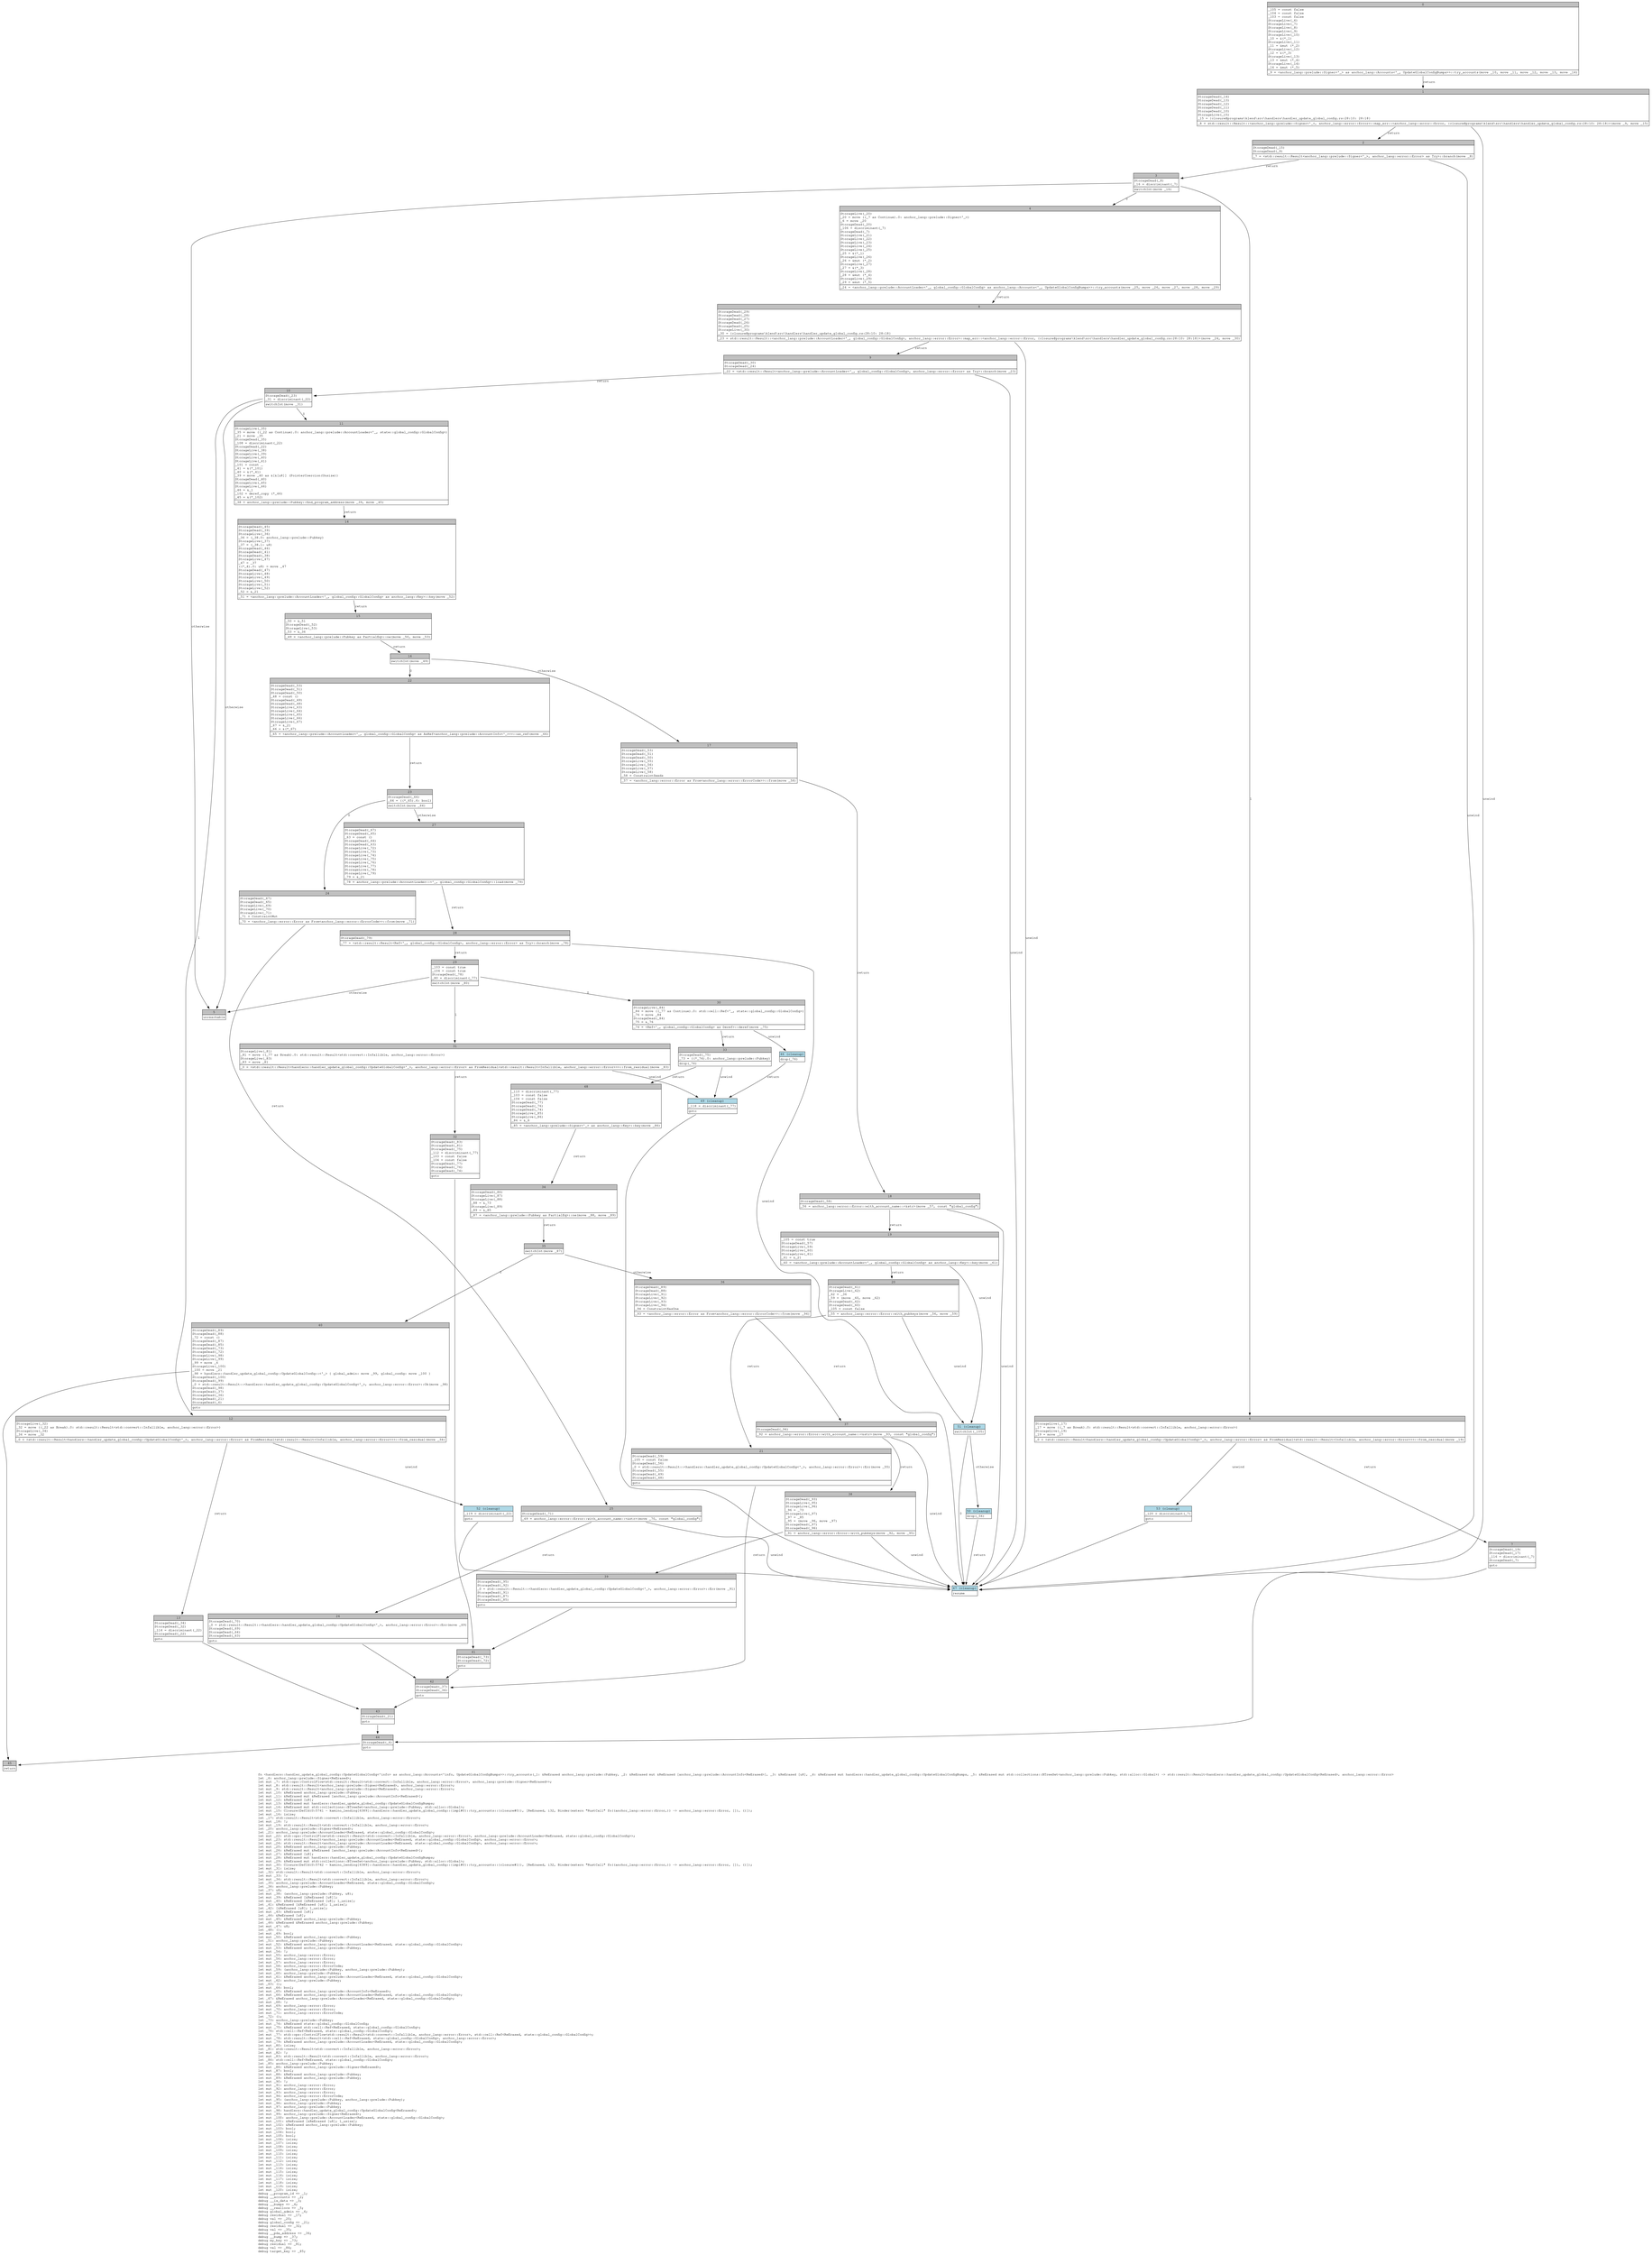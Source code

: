 digraph Mir_0_5740 {
    graph [fontname="Courier, monospace"];
    node [fontname="Courier, monospace"];
    edge [fontname="Courier, monospace"];
    label=<fn &lt;handlers::handler_update_global_config::UpdateGlobalConfig&lt;'info&gt; as anchor_lang::Accounts&lt;'info, UpdateGlobalConfigBumps&gt;&gt;::try_accounts(_1: &amp;ReErased anchor_lang::prelude::Pubkey, _2: &amp;ReErased mut &amp;ReErased [anchor_lang::prelude::AccountInfo&lt;ReErased&gt;], _3: &amp;ReErased [u8], _4: &amp;ReErased mut handlers::handler_update_global_config::UpdateGlobalConfigBumps, _5: &amp;ReErased mut std::collections::BTreeSet&lt;anchor_lang::prelude::Pubkey, std::alloc::Global&gt;) -&gt; std::result::Result&lt;handlers::handler_update_global_config::UpdateGlobalConfig&lt;ReErased&gt;, anchor_lang::error::Error&gt;<br align="left"/>let _6: anchor_lang::prelude::Signer&lt;ReErased&gt;;<br align="left"/>let mut _7: std::ops::ControlFlow&lt;std::result::Result&lt;std::convert::Infallible, anchor_lang::error::Error&gt;, anchor_lang::prelude::Signer&lt;ReErased&gt;&gt;;<br align="left"/>let mut _8: std::result::Result&lt;anchor_lang::prelude::Signer&lt;ReErased&gt;, anchor_lang::error::Error&gt;;<br align="left"/>let mut _9: std::result::Result&lt;anchor_lang::prelude::Signer&lt;ReErased&gt;, anchor_lang::error::Error&gt;;<br align="left"/>let mut _10: &amp;ReErased anchor_lang::prelude::Pubkey;<br align="left"/>let mut _11: &amp;ReErased mut &amp;ReErased [anchor_lang::prelude::AccountInfo&lt;ReErased&gt;];<br align="left"/>let mut _12: &amp;ReErased [u8];<br align="left"/>let mut _13: &amp;ReErased mut handlers::handler_update_global_config::UpdateGlobalConfigBumps;<br align="left"/>let mut _14: &amp;ReErased mut std::collections::BTreeSet&lt;anchor_lang::prelude::Pubkey, std::alloc::Global&gt;;<br align="left"/>let mut _15: Closure(DefId(0:5741 ~ kamino_lending[6389]::handlers::handler_update_global_config::{impl#0}::try_accounts::{closure#0}), [ReErased, i32, Binder(extern &quot;RustCall&quot; fn((anchor_lang::error::Error,)) -&gt; anchor_lang::error::Error, []), ()]);<br align="left"/>let mut _16: isize;<br align="left"/>let _17: std::result::Result&lt;std::convert::Infallible, anchor_lang::error::Error&gt;;<br align="left"/>let mut _18: !;<br align="left"/>let mut _19: std::result::Result&lt;std::convert::Infallible, anchor_lang::error::Error&gt;;<br align="left"/>let _20: anchor_lang::prelude::Signer&lt;ReErased&gt;;<br align="left"/>let _21: anchor_lang::prelude::AccountLoader&lt;ReErased, state::global_config::GlobalConfig&gt;;<br align="left"/>let mut _22: std::ops::ControlFlow&lt;std::result::Result&lt;std::convert::Infallible, anchor_lang::error::Error&gt;, anchor_lang::prelude::AccountLoader&lt;ReErased, state::global_config::GlobalConfig&gt;&gt;;<br align="left"/>let mut _23: std::result::Result&lt;anchor_lang::prelude::AccountLoader&lt;ReErased, state::global_config::GlobalConfig&gt;, anchor_lang::error::Error&gt;;<br align="left"/>let mut _24: std::result::Result&lt;anchor_lang::prelude::AccountLoader&lt;ReErased, state::global_config::GlobalConfig&gt;, anchor_lang::error::Error&gt;;<br align="left"/>let mut _25: &amp;ReErased anchor_lang::prelude::Pubkey;<br align="left"/>let mut _26: &amp;ReErased mut &amp;ReErased [anchor_lang::prelude::AccountInfo&lt;ReErased&gt;];<br align="left"/>let mut _27: &amp;ReErased [u8];<br align="left"/>let mut _28: &amp;ReErased mut handlers::handler_update_global_config::UpdateGlobalConfigBumps;<br align="left"/>let mut _29: &amp;ReErased mut std::collections::BTreeSet&lt;anchor_lang::prelude::Pubkey, std::alloc::Global&gt;;<br align="left"/>let mut _30: Closure(DefId(0:5742 ~ kamino_lending[6389]::handlers::handler_update_global_config::{impl#0}::try_accounts::{closure#1}), [ReErased, i32, Binder(extern &quot;RustCall&quot; fn((anchor_lang::error::Error,)) -&gt; anchor_lang::error::Error, []), ()]);<br align="left"/>let mut _31: isize;<br align="left"/>let _32: std::result::Result&lt;std::convert::Infallible, anchor_lang::error::Error&gt;;<br align="left"/>let mut _33: !;<br align="left"/>let mut _34: std::result::Result&lt;std::convert::Infallible, anchor_lang::error::Error&gt;;<br align="left"/>let _35: anchor_lang::prelude::AccountLoader&lt;ReErased, state::global_config::GlobalConfig&gt;;<br align="left"/>let _36: anchor_lang::prelude::Pubkey;<br align="left"/>let _37: u8;<br align="left"/>let mut _38: (anchor_lang::prelude::Pubkey, u8);<br align="left"/>let mut _39: &amp;ReErased [&amp;ReErased [u8]];<br align="left"/>let mut _40: &amp;ReErased [&amp;ReErased [u8]; 1_usize];<br align="left"/>let _41: &amp;ReErased [&amp;ReErased [u8]; 1_usize];<br align="left"/>let _42: [&amp;ReErased [u8]; 1_usize];<br align="left"/>let mut _43: &amp;ReErased [u8];<br align="left"/>let _44: &amp;ReErased [u8];<br align="left"/>let mut _45: &amp;ReErased anchor_lang::prelude::Pubkey;<br align="left"/>let _46: &amp;ReErased &amp;ReErased anchor_lang::prelude::Pubkey;<br align="left"/>let mut _47: u8;<br align="left"/>let _48: ();<br align="left"/>let mut _49: bool;<br align="left"/>let mut _50: &amp;ReErased anchor_lang::prelude::Pubkey;<br align="left"/>let _51: anchor_lang::prelude::Pubkey;<br align="left"/>let mut _52: &amp;ReErased anchor_lang::prelude::AccountLoader&lt;ReErased, state::global_config::GlobalConfig&gt;;<br align="left"/>let mut _53: &amp;ReErased anchor_lang::prelude::Pubkey;<br align="left"/>let mut _54: !;<br align="left"/>let mut _55: anchor_lang::error::Error;<br align="left"/>let mut _56: anchor_lang::error::Error;<br align="left"/>let mut _57: anchor_lang::error::Error;<br align="left"/>let mut _58: anchor_lang::error::ErrorCode;<br align="left"/>let mut _59: (anchor_lang::prelude::Pubkey, anchor_lang::prelude::Pubkey);<br align="left"/>let mut _60: anchor_lang::prelude::Pubkey;<br align="left"/>let mut _61: &amp;ReErased anchor_lang::prelude::AccountLoader&lt;ReErased, state::global_config::GlobalConfig&gt;;<br align="left"/>let mut _62: anchor_lang::prelude::Pubkey;<br align="left"/>let _63: ();<br align="left"/>let mut _64: bool;<br align="left"/>let mut _65: &amp;ReErased anchor_lang::prelude::AccountInfo&lt;ReErased&gt;;<br align="left"/>let mut _66: &amp;ReErased anchor_lang::prelude::AccountLoader&lt;ReErased, state::global_config::GlobalConfig&gt;;<br align="left"/>let _67: &amp;ReErased anchor_lang::prelude::AccountLoader&lt;ReErased, state::global_config::GlobalConfig&gt;;<br align="left"/>let mut _68: !;<br align="left"/>let mut _69: anchor_lang::error::Error;<br align="left"/>let mut _70: anchor_lang::error::Error;<br align="left"/>let mut _71: anchor_lang::error::ErrorCode;<br align="left"/>let _72: ();<br align="left"/>let _73: anchor_lang::prelude::Pubkey;<br align="left"/>let mut _74: &amp;ReErased state::global_config::GlobalConfig;<br align="left"/>let mut _75: &amp;ReErased std::cell::Ref&lt;ReErased, state::global_config::GlobalConfig&gt;;<br align="left"/>let _76: std::cell::Ref&lt;ReErased, state::global_config::GlobalConfig&gt;;<br align="left"/>let mut _77: std::ops::ControlFlow&lt;std::result::Result&lt;std::convert::Infallible, anchor_lang::error::Error&gt;, std::cell::Ref&lt;ReErased, state::global_config::GlobalConfig&gt;&gt;;<br align="left"/>let mut _78: std::result::Result&lt;std::cell::Ref&lt;ReErased, state::global_config::GlobalConfig&gt;, anchor_lang::error::Error&gt;;<br align="left"/>let mut _79: &amp;ReErased anchor_lang::prelude::AccountLoader&lt;ReErased, state::global_config::GlobalConfig&gt;;<br align="left"/>let mut _80: isize;<br align="left"/>let _81: std::result::Result&lt;std::convert::Infallible, anchor_lang::error::Error&gt;;<br align="left"/>let mut _82: !;<br align="left"/>let mut _83: std::result::Result&lt;std::convert::Infallible, anchor_lang::error::Error&gt;;<br align="left"/>let _84: std::cell::Ref&lt;ReErased, state::global_config::GlobalConfig&gt;;<br align="left"/>let _85: anchor_lang::prelude::Pubkey;<br align="left"/>let mut _86: &amp;ReErased anchor_lang::prelude::Signer&lt;ReErased&gt;;<br align="left"/>let mut _87: bool;<br align="left"/>let mut _88: &amp;ReErased anchor_lang::prelude::Pubkey;<br align="left"/>let mut _89: &amp;ReErased anchor_lang::prelude::Pubkey;<br align="left"/>let mut _90: !;<br align="left"/>let mut _91: anchor_lang::error::Error;<br align="left"/>let mut _92: anchor_lang::error::Error;<br align="left"/>let mut _93: anchor_lang::error::Error;<br align="left"/>let mut _94: anchor_lang::error::ErrorCode;<br align="left"/>let mut _95: (anchor_lang::prelude::Pubkey, anchor_lang::prelude::Pubkey);<br align="left"/>let mut _96: anchor_lang::prelude::Pubkey;<br align="left"/>let mut _97: anchor_lang::prelude::Pubkey;<br align="left"/>let mut _98: handlers::handler_update_global_config::UpdateGlobalConfig&lt;ReErased&gt;;<br align="left"/>let mut _99: anchor_lang::prelude::Signer&lt;ReErased&gt;;<br align="left"/>let mut _100: anchor_lang::prelude::AccountLoader&lt;ReErased, state::global_config::GlobalConfig&gt;;<br align="left"/>let mut _101: &amp;ReErased [&amp;ReErased [u8]; 1_usize];<br align="left"/>let mut _102: &amp;ReErased anchor_lang::prelude::Pubkey;<br align="left"/>let mut _103: bool;<br align="left"/>let mut _104: bool;<br align="left"/>let mut _105: bool;<br align="left"/>let mut _106: isize;<br align="left"/>let mut _107: isize;<br align="left"/>let mut _108: isize;<br align="left"/>let mut _109: isize;<br align="left"/>let mut _110: isize;<br align="left"/>let mut _111: isize;<br align="left"/>let mut _112: isize;<br align="left"/>let mut _113: isize;<br align="left"/>let mut _114: isize;<br align="left"/>let mut _115: isize;<br align="left"/>let mut _116: isize;<br align="left"/>let mut _117: isize;<br align="left"/>let mut _118: isize;<br align="left"/>let mut _119: isize;<br align="left"/>let mut _120: isize;<br align="left"/>debug __program_id =&gt; _1;<br align="left"/>debug __accounts =&gt; _2;<br align="left"/>debug __ix_data =&gt; _3;<br align="left"/>debug __bumps =&gt; _4;<br align="left"/>debug __reallocs =&gt; _5;<br align="left"/>debug global_admin =&gt; _6;<br align="left"/>debug residual =&gt; _17;<br align="left"/>debug val =&gt; _20;<br align="left"/>debug global_config =&gt; _21;<br align="left"/>debug residual =&gt; _32;<br align="left"/>debug val =&gt; _35;<br align="left"/>debug __pda_address =&gt; _36;<br align="left"/>debug __bump =&gt; _37;<br align="left"/>debug my_key =&gt; _73;<br align="left"/>debug residual =&gt; _81;<br align="left"/>debug val =&gt; _84;<br align="left"/>debug target_key =&gt; _85;<br align="left"/>>;
    bb0__0_5740 [shape="none", label=<<table border="0" cellborder="1" cellspacing="0"><tr><td bgcolor="gray" align="center" colspan="1">0</td></tr><tr><td align="left" balign="left">_105 = const false<br/>_104 = const false<br/>_103 = const false<br/>StorageLive(_6)<br/>StorageLive(_7)<br/>StorageLive(_8)<br/>StorageLive(_9)<br/>StorageLive(_10)<br/>_10 = &amp;(*_1)<br/>StorageLive(_11)<br/>_11 = &amp;mut (*_2)<br/>StorageLive(_12)<br/>_12 = &amp;(*_3)<br/>StorageLive(_13)<br/>_13 = &amp;mut (*_4)<br/>StorageLive(_14)<br/>_14 = &amp;mut (*_5)<br/></td></tr><tr><td align="left">_9 = &lt;anchor_lang::prelude::Signer&lt;'_&gt; as anchor_lang::Accounts&lt;'_, UpdateGlobalConfigBumps&gt;&gt;::try_accounts(move _10, move _11, move _12, move _13, move _14)</td></tr></table>>];
    bb1__0_5740 [shape="none", label=<<table border="0" cellborder="1" cellspacing="0"><tr><td bgcolor="gray" align="center" colspan="1">1</td></tr><tr><td align="left" balign="left">StorageDead(_14)<br/>StorageDead(_13)<br/>StorageDead(_12)<br/>StorageDead(_11)<br/>StorageDead(_10)<br/>StorageLive(_15)<br/>_15 = {closure@programs\klend\src\handlers\handler_update_global_config.rs:28:10: 28:18}<br/></td></tr><tr><td align="left">_8 = std::result::Result::&lt;anchor_lang::prelude::Signer&lt;'_&gt;, anchor_lang::error::Error&gt;::map_err::&lt;anchor_lang::error::Error, {closure@programs\klend\src\handlers\handler_update_global_config.rs:28:10: 28:18}&gt;(move _9, move _15)</td></tr></table>>];
    bb2__0_5740 [shape="none", label=<<table border="0" cellborder="1" cellspacing="0"><tr><td bgcolor="gray" align="center" colspan="1">2</td></tr><tr><td align="left" balign="left">StorageDead(_15)<br/>StorageDead(_9)<br/></td></tr><tr><td align="left">_7 = &lt;std::result::Result&lt;anchor_lang::prelude::Signer&lt;'_&gt;, anchor_lang::error::Error&gt; as Try&gt;::branch(move _8)</td></tr></table>>];
    bb3__0_5740 [shape="none", label=<<table border="0" cellborder="1" cellspacing="0"><tr><td bgcolor="gray" align="center" colspan="1">3</td></tr><tr><td align="left" balign="left">StorageDead(_8)<br/>_16 = discriminant(_7)<br/></td></tr><tr><td align="left">switchInt(move _16)</td></tr></table>>];
    bb4__0_5740 [shape="none", label=<<table border="0" cellborder="1" cellspacing="0"><tr><td bgcolor="gray" align="center" colspan="1">4</td></tr><tr><td align="left" balign="left">StorageLive(_20)<br/>_20 = move ((_7 as Continue).0: anchor_lang::prelude::Signer&lt;'_&gt;)<br/>_6 = move _20<br/>StorageDead(_20)<br/>_106 = discriminant(_7)<br/>StorageDead(_7)<br/>StorageLive(_21)<br/>StorageLive(_22)<br/>StorageLive(_23)<br/>StorageLive(_24)<br/>StorageLive(_25)<br/>_25 = &amp;(*_1)<br/>StorageLive(_26)<br/>_26 = &amp;mut (*_2)<br/>StorageLive(_27)<br/>_27 = &amp;(*_3)<br/>StorageLive(_28)<br/>_28 = &amp;mut (*_4)<br/>StorageLive(_29)<br/>_29 = &amp;mut (*_5)<br/></td></tr><tr><td align="left">_24 = &lt;anchor_lang::prelude::AccountLoader&lt;'_, global_config::GlobalConfig&gt; as anchor_lang::Accounts&lt;'_, UpdateGlobalConfigBumps&gt;&gt;::try_accounts(move _25, move _26, move _27, move _28, move _29)</td></tr></table>>];
    bb5__0_5740 [shape="none", label=<<table border="0" cellborder="1" cellspacing="0"><tr><td bgcolor="gray" align="center" colspan="1">5</td></tr><tr><td align="left">unreachable</td></tr></table>>];
    bb6__0_5740 [shape="none", label=<<table border="0" cellborder="1" cellspacing="0"><tr><td bgcolor="gray" align="center" colspan="1">6</td></tr><tr><td align="left" balign="left">StorageLive(_17)<br/>_17 = move ((_7 as Break).0: std::result::Result&lt;std::convert::Infallible, anchor_lang::error::Error&gt;)<br/>StorageLive(_19)<br/>_19 = move _17<br/></td></tr><tr><td align="left">_0 = &lt;std::result::Result&lt;handlers::handler_update_global_config::UpdateGlobalConfig&lt;'_&gt;, anchor_lang::error::Error&gt; as FromResidual&lt;std::result::Result&lt;Infallible, anchor_lang::error::Error&gt;&gt;&gt;::from_residual(move _19)</td></tr></table>>];
    bb7__0_5740 [shape="none", label=<<table border="0" cellborder="1" cellspacing="0"><tr><td bgcolor="gray" align="center" colspan="1">7</td></tr><tr><td align="left" balign="left">StorageDead(_19)<br/>StorageDead(_17)<br/>_116 = discriminant(_7)<br/>StorageDead(_7)<br/></td></tr><tr><td align="left">goto</td></tr></table>>];
    bb8__0_5740 [shape="none", label=<<table border="0" cellborder="1" cellspacing="0"><tr><td bgcolor="gray" align="center" colspan="1">8</td></tr><tr><td align="left" balign="left">StorageDead(_29)<br/>StorageDead(_28)<br/>StorageDead(_27)<br/>StorageDead(_26)<br/>StorageDead(_25)<br/>StorageLive(_30)<br/>_30 = {closure@programs\klend\src\handlers\handler_update_global_config.rs:28:10: 28:18}<br/></td></tr><tr><td align="left">_23 = std::result::Result::&lt;anchor_lang::prelude::AccountLoader&lt;'_, global_config::GlobalConfig&gt;, anchor_lang::error::Error&gt;::map_err::&lt;anchor_lang::error::Error, {closure@programs\klend\src\handlers\handler_update_global_config.rs:28:10: 28:18}&gt;(move _24, move _30)</td></tr></table>>];
    bb9__0_5740 [shape="none", label=<<table border="0" cellborder="1" cellspacing="0"><tr><td bgcolor="gray" align="center" colspan="1">9</td></tr><tr><td align="left" balign="left">StorageDead(_30)<br/>StorageDead(_24)<br/></td></tr><tr><td align="left">_22 = &lt;std::result::Result&lt;anchor_lang::prelude::AccountLoader&lt;'_, global_config::GlobalConfig&gt;, anchor_lang::error::Error&gt; as Try&gt;::branch(move _23)</td></tr></table>>];
    bb10__0_5740 [shape="none", label=<<table border="0" cellborder="1" cellspacing="0"><tr><td bgcolor="gray" align="center" colspan="1">10</td></tr><tr><td align="left" balign="left">StorageDead(_23)<br/>_31 = discriminant(_22)<br/></td></tr><tr><td align="left">switchInt(move _31)</td></tr></table>>];
    bb11__0_5740 [shape="none", label=<<table border="0" cellborder="1" cellspacing="0"><tr><td bgcolor="gray" align="center" colspan="1">11</td></tr><tr><td align="left" balign="left">StorageLive(_35)<br/>_35 = move ((_22 as Continue).0: anchor_lang::prelude::AccountLoader&lt;'_, state::global_config::GlobalConfig&gt;)<br/>_21 = move _35<br/>StorageDead(_35)<br/>_108 = discriminant(_22)<br/>StorageDead(_22)<br/>StorageLive(_38)<br/>StorageLive(_39)<br/>StorageLive(_40)<br/>StorageLive(_41)<br/>_101 = const _<br/>_41 = &amp;(*_101)<br/>_40 = &amp;(*_41)<br/>_39 = move _40 as &amp;[&amp;[u8]] (PointerCoercion(Unsize))<br/>StorageDead(_40)<br/>StorageLive(_45)<br/>StorageLive(_46)<br/>_46 = &amp;_1<br/>_102 = deref_copy (*_46)<br/>_45 = &amp;(*_102)<br/></td></tr><tr><td align="left">_38 = anchor_lang::prelude::Pubkey::find_program_address(move _39, move _45)</td></tr></table>>];
    bb12__0_5740 [shape="none", label=<<table border="0" cellborder="1" cellspacing="0"><tr><td bgcolor="gray" align="center" colspan="1">12</td></tr><tr><td align="left" balign="left">StorageLive(_32)<br/>_32 = move ((_22 as Break).0: std::result::Result&lt;std::convert::Infallible, anchor_lang::error::Error&gt;)<br/>StorageLive(_34)<br/>_34 = move _32<br/></td></tr><tr><td align="left">_0 = &lt;std::result::Result&lt;handlers::handler_update_global_config::UpdateGlobalConfig&lt;'_&gt;, anchor_lang::error::Error&gt; as FromResidual&lt;std::result::Result&lt;Infallible, anchor_lang::error::Error&gt;&gt;&gt;::from_residual(move _34)</td></tr></table>>];
    bb13__0_5740 [shape="none", label=<<table border="0" cellborder="1" cellspacing="0"><tr><td bgcolor="gray" align="center" colspan="1">13</td></tr><tr><td align="left" balign="left">StorageDead(_34)<br/>StorageDead(_32)<br/>_114 = discriminant(_22)<br/>StorageDead(_22)<br/></td></tr><tr><td align="left">goto</td></tr></table>>];
    bb14__0_5740 [shape="none", label=<<table border="0" cellborder="1" cellspacing="0"><tr><td bgcolor="gray" align="center" colspan="1">14</td></tr><tr><td align="left" balign="left">StorageDead(_45)<br/>StorageDead(_39)<br/>StorageLive(_36)<br/>_36 = (_38.0: anchor_lang::prelude::Pubkey)<br/>StorageLive(_37)<br/>_37 = (_38.1: u8)<br/>StorageDead(_46)<br/>StorageDead(_41)<br/>StorageDead(_38)<br/>StorageLive(_47)<br/>_47 = _37<br/>((*_4).0: u8) = move _47<br/>StorageDead(_47)<br/>StorageLive(_48)<br/>StorageLive(_49)<br/>StorageLive(_50)<br/>StorageLive(_51)<br/>StorageLive(_52)<br/>_52 = &amp;_21<br/></td></tr><tr><td align="left">_51 = &lt;anchor_lang::prelude::AccountLoader&lt;'_, global_config::GlobalConfig&gt; as anchor_lang::Key&gt;::key(move _52)</td></tr></table>>];
    bb15__0_5740 [shape="none", label=<<table border="0" cellborder="1" cellspacing="0"><tr><td bgcolor="gray" align="center" colspan="1">15</td></tr><tr><td align="left" balign="left">_50 = &amp;_51<br/>StorageDead(_52)<br/>StorageLive(_53)<br/>_53 = &amp;_36<br/></td></tr><tr><td align="left">_49 = &lt;anchor_lang::prelude::Pubkey as PartialEq&gt;::ne(move _50, move _53)</td></tr></table>>];
    bb16__0_5740 [shape="none", label=<<table border="0" cellborder="1" cellspacing="0"><tr><td bgcolor="gray" align="center" colspan="1">16</td></tr><tr><td align="left">switchInt(move _49)</td></tr></table>>];
    bb17__0_5740 [shape="none", label=<<table border="0" cellborder="1" cellspacing="0"><tr><td bgcolor="gray" align="center" colspan="1">17</td></tr><tr><td align="left" balign="left">StorageDead(_53)<br/>StorageDead(_51)<br/>StorageDead(_50)<br/>StorageLive(_55)<br/>StorageLive(_56)<br/>StorageLive(_57)<br/>StorageLive(_58)<br/>_58 = ConstraintSeeds<br/></td></tr><tr><td align="left">_57 = &lt;anchor_lang::error::Error as From&lt;anchor_lang::error::ErrorCode&gt;&gt;::from(move _58)</td></tr></table>>];
    bb18__0_5740 [shape="none", label=<<table border="0" cellborder="1" cellspacing="0"><tr><td bgcolor="gray" align="center" colspan="1">18</td></tr><tr><td align="left" balign="left">StorageDead(_58)<br/></td></tr><tr><td align="left">_56 = anchor_lang::error::Error::with_account_name::&lt;&amp;str&gt;(move _57, const &quot;global_config&quot;)</td></tr></table>>];
    bb19__0_5740 [shape="none", label=<<table border="0" cellborder="1" cellspacing="0"><tr><td bgcolor="gray" align="center" colspan="1">19</td></tr><tr><td align="left" balign="left">_105 = const true<br/>StorageDead(_57)<br/>StorageLive(_59)<br/>StorageLive(_60)<br/>StorageLive(_61)<br/>_61 = &amp;_21<br/></td></tr><tr><td align="left">_60 = &lt;anchor_lang::prelude::AccountLoader&lt;'_, global_config::GlobalConfig&gt; as anchor_lang::Key&gt;::key(move _61)</td></tr></table>>];
    bb20__0_5740 [shape="none", label=<<table border="0" cellborder="1" cellspacing="0"><tr><td bgcolor="gray" align="center" colspan="1">20</td></tr><tr><td align="left" balign="left">StorageDead(_61)<br/>StorageLive(_62)<br/>_62 = _36<br/>_59 = (move _60, move _62)<br/>StorageDead(_62)<br/>StorageDead(_60)<br/>_105 = const false<br/></td></tr><tr><td align="left">_55 = anchor_lang::error::Error::with_pubkeys(move _56, move _59)</td></tr></table>>];
    bb21__0_5740 [shape="none", label=<<table border="0" cellborder="1" cellspacing="0"><tr><td bgcolor="gray" align="center" colspan="1">21</td></tr><tr><td align="left" balign="left">StorageDead(_59)<br/>_105 = const false<br/>StorageDead(_56)<br/>_0 = std::result::Result::&lt;handlers::handler_update_global_config::UpdateGlobalConfig&lt;'_&gt;, anchor_lang::error::Error&gt;::Err(move _55)<br/>StorageDead(_55)<br/>StorageDead(_49)<br/>StorageDead(_48)<br/></td></tr><tr><td align="left">goto</td></tr></table>>];
    bb22__0_5740 [shape="none", label=<<table border="0" cellborder="1" cellspacing="0"><tr><td bgcolor="gray" align="center" colspan="1">22</td></tr><tr><td align="left" balign="left">StorageDead(_53)<br/>StorageDead(_51)<br/>StorageDead(_50)<br/>_48 = const ()<br/>StorageDead(_49)<br/>StorageDead(_48)<br/>StorageLive(_63)<br/>StorageLive(_64)<br/>StorageLive(_65)<br/>StorageLive(_66)<br/>StorageLive(_67)<br/>_67 = &amp;_21<br/>_66 = &amp;(*_67)<br/></td></tr><tr><td align="left">_65 = &lt;anchor_lang::prelude::AccountLoader&lt;'_, global_config::GlobalConfig&gt; as AsRef&lt;anchor_lang::prelude::AccountInfo&lt;'_&gt;&gt;&gt;::as_ref(move _66)</td></tr></table>>];
    bb23__0_5740 [shape="none", label=<<table border="0" cellborder="1" cellspacing="0"><tr><td bgcolor="gray" align="center" colspan="1">23</td></tr><tr><td align="left" balign="left">StorageDead(_66)<br/>_64 = ((*_65).6: bool)<br/></td></tr><tr><td align="left">switchInt(move _64)</td></tr></table>>];
    bb24__0_5740 [shape="none", label=<<table border="0" cellborder="1" cellspacing="0"><tr><td bgcolor="gray" align="center" colspan="1">24</td></tr><tr><td align="left" balign="left">StorageDead(_67)<br/>StorageDead(_65)<br/>StorageLive(_69)<br/>StorageLive(_70)<br/>StorageLive(_71)<br/>_71 = ConstraintMut<br/></td></tr><tr><td align="left">_70 = &lt;anchor_lang::error::Error as From&lt;anchor_lang::error::ErrorCode&gt;&gt;::from(move _71)</td></tr></table>>];
    bb25__0_5740 [shape="none", label=<<table border="0" cellborder="1" cellspacing="0"><tr><td bgcolor="gray" align="center" colspan="1">25</td></tr><tr><td align="left" balign="left">StorageDead(_71)<br/></td></tr><tr><td align="left">_69 = anchor_lang::error::Error::with_account_name::&lt;&amp;str&gt;(move _70, const &quot;global_config&quot;)</td></tr></table>>];
    bb26__0_5740 [shape="none", label=<<table border="0" cellborder="1" cellspacing="0"><tr><td bgcolor="gray" align="center" colspan="1">26</td></tr><tr><td align="left" balign="left">StorageDead(_70)<br/>_0 = std::result::Result::&lt;handlers::handler_update_global_config::UpdateGlobalConfig&lt;'_&gt;, anchor_lang::error::Error&gt;::Err(move _69)<br/>StorageDead(_69)<br/>StorageDead(_64)<br/>StorageDead(_63)<br/></td></tr><tr><td align="left">goto</td></tr></table>>];
    bb27__0_5740 [shape="none", label=<<table border="0" cellborder="1" cellspacing="0"><tr><td bgcolor="gray" align="center" colspan="1">27</td></tr><tr><td align="left" balign="left">StorageDead(_67)<br/>StorageDead(_65)<br/>_63 = const ()<br/>StorageDead(_64)<br/>StorageDead(_63)<br/>StorageLive(_72)<br/>StorageLive(_73)<br/>StorageLive(_74)<br/>StorageLive(_75)<br/>StorageLive(_76)<br/>StorageLive(_77)<br/>StorageLive(_78)<br/>StorageLive(_79)<br/>_79 = &amp;_21<br/></td></tr><tr><td align="left">_78 = anchor_lang::prelude::AccountLoader::&lt;'_, global_config::GlobalConfig&gt;::load(move _79)</td></tr></table>>];
    bb28__0_5740 [shape="none", label=<<table border="0" cellborder="1" cellspacing="0"><tr><td bgcolor="gray" align="center" colspan="1">28</td></tr><tr><td align="left" balign="left">StorageDead(_79)<br/></td></tr><tr><td align="left">_77 = &lt;std::result::Result&lt;Ref&lt;'_, global_config::GlobalConfig&gt;, anchor_lang::error::Error&gt; as Try&gt;::branch(move _78)</td></tr></table>>];
    bb29__0_5740 [shape="none", label=<<table border="0" cellborder="1" cellspacing="0"><tr><td bgcolor="gray" align="center" colspan="1">29</td></tr><tr><td align="left" balign="left">_103 = const true<br/>_104 = const true<br/>StorageDead(_78)<br/>_80 = discriminant(_77)<br/></td></tr><tr><td align="left">switchInt(move _80)</td></tr></table>>];
    bb30__0_5740 [shape="none", label=<<table border="0" cellborder="1" cellspacing="0"><tr><td bgcolor="gray" align="center" colspan="1">30</td></tr><tr><td align="left" balign="left">StorageLive(_84)<br/>_84 = move ((_77 as Continue).0: std::cell::Ref&lt;'_, state::global_config::GlobalConfig&gt;)<br/>_76 = move _84<br/>StorageDead(_84)<br/>_75 = &amp;_76<br/></td></tr><tr><td align="left">_74 = &lt;Ref&lt;'_, global_config::GlobalConfig&gt; as Deref&gt;::deref(move _75)</td></tr></table>>];
    bb31__0_5740 [shape="none", label=<<table border="0" cellborder="1" cellspacing="0"><tr><td bgcolor="gray" align="center" colspan="1">31</td></tr><tr><td align="left" balign="left">StorageLive(_81)<br/>_81 = move ((_77 as Break).0: std::result::Result&lt;std::convert::Infallible, anchor_lang::error::Error&gt;)<br/>StorageLive(_83)<br/>_83 = move _81<br/></td></tr><tr><td align="left">_0 = &lt;std::result::Result&lt;handlers::handler_update_global_config::UpdateGlobalConfig&lt;'_&gt;, anchor_lang::error::Error&gt; as FromResidual&lt;std::result::Result&lt;Infallible, anchor_lang::error::Error&gt;&gt;&gt;::from_residual(move _83)</td></tr></table>>];
    bb32__0_5740 [shape="none", label=<<table border="0" cellborder="1" cellspacing="0"><tr><td bgcolor="gray" align="center" colspan="1">32</td></tr><tr><td align="left" balign="left">StorageDead(_83)<br/>StorageDead(_81)<br/>StorageDead(_75)<br/>_112 = discriminant(_77)<br/>_103 = const false<br/>_104 = const false<br/>StorageDead(_77)<br/>StorageDead(_76)<br/>StorageDead(_74)<br/></td></tr><tr><td align="left">goto</td></tr></table>>];
    bb33__0_5740 [shape="none", label=<<table border="0" cellborder="1" cellspacing="0"><tr><td bgcolor="gray" align="center" colspan="1">33</td></tr><tr><td align="left" balign="left">StorageDead(_75)<br/>_73 = ((*_74).0: anchor_lang::prelude::Pubkey)<br/></td></tr><tr><td align="left">drop(_76)</td></tr></table>>];
    bb34__0_5740 [shape="none", label=<<table border="0" cellborder="1" cellspacing="0"><tr><td bgcolor="gray" align="center" colspan="1">34</td></tr><tr><td align="left" balign="left">StorageDead(_86)<br/>StorageLive(_87)<br/>StorageLive(_88)<br/>_88 = &amp;_73<br/>StorageLive(_89)<br/>_89 = &amp;_85<br/></td></tr><tr><td align="left">_87 = &lt;anchor_lang::prelude::Pubkey as PartialEq&gt;::ne(move _88, move _89)</td></tr></table>>];
    bb35__0_5740 [shape="none", label=<<table border="0" cellborder="1" cellspacing="0"><tr><td bgcolor="gray" align="center" colspan="1">35</td></tr><tr><td align="left">switchInt(move _87)</td></tr></table>>];
    bb36__0_5740 [shape="none", label=<<table border="0" cellborder="1" cellspacing="0"><tr><td bgcolor="gray" align="center" colspan="1">36</td></tr><tr><td align="left" balign="left">StorageDead(_89)<br/>StorageDead(_88)<br/>StorageLive(_91)<br/>StorageLive(_92)<br/>StorageLive(_93)<br/>StorageLive(_94)<br/>_94 = ConstraintHasOne<br/></td></tr><tr><td align="left">_93 = &lt;anchor_lang::error::Error as From&lt;anchor_lang::error::ErrorCode&gt;&gt;::from(move _94)</td></tr></table>>];
    bb37__0_5740 [shape="none", label=<<table border="0" cellborder="1" cellspacing="0"><tr><td bgcolor="gray" align="center" colspan="1">37</td></tr><tr><td align="left" balign="left">StorageDead(_94)<br/></td></tr><tr><td align="left">_92 = anchor_lang::error::Error::with_account_name::&lt;&amp;str&gt;(move _93, const &quot;global_config&quot;)</td></tr></table>>];
    bb38__0_5740 [shape="none", label=<<table border="0" cellborder="1" cellspacing="0"><tr><td bgcolor="gray" align="center" colspan="1">38</td></tr><tr><td align="left" balign="left">StorageDead(_93)<br/>StorageLive(_95)<br/>StorageLive(_96)<br/>_96 = _73<br/>StorageLive(_97)<br/>_97 = _85<br/>_95 = (move _96, move _97)<br/>StorageDead(_97)<br/>StorageDead(_96)<br/></td></tr><tr><td align="left">_91 = anchor_lang::error::Error::with_pubkeys(move _92, move _95)</td></tr></table>>];
    bb39__0_5740 [shape="none", label=<<table border="0" cellborder="1" cellspacing="0"><tr><td bgcolor="gray" align="center" colspan="1">39</td></tr><tr><td align="left" balign="left">StorageDead(_95)<br/>StorageDead(_92)<br/>_0 = std::result::Result::&lt;handlers::handler_update_global_config::UpdateGlobalConfig&lt;'_&gt;, anchor_lang::error::Error&gt;::Err(move _91)<br/>StorageDead(_91)<br/>StorageDead(_87)<br/>StorageDead(_85)<br/></td></tr><tr><td align="left">goto</td></tr></table>>];
    bb40__0_5740 [shape="none", label=<<table border="0" cellborder="1" cellspacing="0"><tr><td bgcolor="gray" align="center" colspan="1">40</td></tr><tr><td align="left" balign="left">StorageDead(_89)<br/>StorageDead(_88)<br/>_72 = const ()<br/>StorageDead(_87)<br/>StorageDead(_85)<br/>StorageDead(_73)<br/>StorageDead(_72)<br/>StorageLive(_98)<br/>StorageLive(_99)<br/>_99 = move _6<br/>StorageLive(_100)<br/>_100 = move _21<br/>_98 = handlers::handler_update_global_config::UpdateGlobalConfig::&lt;'_&gt; { global_admin: move _99, global_config: move _100 }<br/>StorageDead(_100)<br/>StorageDead(_99)<br/>_0 = std::result::Result::&lt;handlers::handler_update_global_config::UpdateGlobalConfig&lt;'_&gt;, anchor_lang::error::Error&gt;::Ok(move _98)<br/>StorageDead(_98)<br/>StorageDead(_37)<br/>StorageDead(_36)<br/>StorageDead(_21)<br/>StorageDead(_6)<br/></td></tr><tr><td align="left">goto</td></tr></table>>];
    bb41__0_5740 [shape="none", label=<<table border="0" cellborder="1" cellspacing="0"><tr><td bgcolor="gray" align="center" colspan="1">41</td></tr><tr><td align="left" balign="left">StorageDead(_73)<br/>StorageDead(_72)<br/></td></tr><tr><td align="left">goto</td></tr></table>>];
    bb42__0_5740 [shape="none", label=<<table border="0" cellborder="1" cellspacing="0"><tr><td bgcolor="gray" align="center" colspan="1">42</td></tr><tr><td align="left" balign="left">StorageDead(_37)<br/>StorageDead(_36)<br/></td></tr><tr><td align="left">goto</td></tr></table>>];
    bb43__0_5740 [shape="none", label=<<table border="0" cellborder="1" cellspacing="0"><tr><td bgcolor="gray" align="center" colspan="1">43</td></tr><tr><td align="left" balign="left">StorageDead(_21)<br/></td></tr><tr><td align="left">goto</td></tr></table>>];
    bb44__0_5740 [shape="none", label=<<table border="0" cellborder="1" cellspacing="0"><tr><td bgcolor="gray" align="center" colspan="1">44</td></tr><tr><td align="left" balign="left">StorageDead(_6)<br/></td></tr><tr><td align="left">goto</td></tr></table>>];
    bb45__0_5740 [shape="none", label=<<table border="0" cellborder="1" cellspacing="0"><tr><td bgcolor="gray" align="center" colspan="1">45</td></tr><tr><td align="left">return</td></tr></table>>];
    bb46__0_5740 [shape="none", label=<<table border="0" cellborder="1" cellspacing="0"><tr><td bgcolor="lightblue" align="center" colspan="1">46 (cleanup)</td></tr><tr><td align="left">drop(_76)</td></tr></table>>];
    bb47__0_5740 [shape="none", label=<<table border="0" cellborder="1" cellspacing="0"><tr><td bgcolor="lightblue" align="center" colspan="1">47 (cleanup)</td></tr><tr><td align="left">resume</td></tr></table>>];
    bb48__0_5740 [shape="none", label=<<table border="0" cellborder="1" cellspacing="0"><tr><td bgcolor="gray" align="center" colspan="1">48</td></tr><tr><td align="left" balign="left">_110 = discriminant(_77)<br/>_103 = const false<br/>_104 = const false<br/>StorageDead(_77)<br/>StorageDead(_76)<br/>StorageDead(_74)<br/>StorageLive(_85)<br/>StorageLive(_86)<br/>_86 = &amp;_6<br/></td></tr><tr><td align="left">_85 = &lt;anchor_lang::prelude::Signer&lt;'_&gt; as anchor_lang::Key&gt;::key(move _86)</td></tr></table>>];
    bb49__0_5740 [shape="none", label=<<table border="0" cellborder="1" cellspacing="0"><tr><td bgcolor="lightblue" align="center" colspan="1">49 (cleanup)</td></tr><tr><td align="left" balign="left">_118 = discriminant(_77)<br/></td></tr><tr><td align="left">goto</td></tr></table>>];
    bb50__0_5740 [shape="none", label=<<table border="0" cellborder="1" cellspacing="0"><tr><td bgcolor="lightblue" align="center" colspan="1">50 (cleanup)</td></tr><tr><td align="left">drop(_56)</td></tr></table>>];
    bb51__0_5740 [shape="none", label=<<table border="0" cellborder="1" cellspacing="0"><tr><td bgcolor="lightblue" align="center" colspan="1">51 (cleanup)</td></tr><tr><td align="left">switchInt(_105)</td></tr></table>>];
    bb52__0_5740 [shape="none", label=<<table border="0" cellborder="1" cellspacing="0"><tr><td bgcolor="lightblue" align="center" colspan="1">52 (cleanup)</td></tr><tr><td align="left" balign="left">_119 = discriminant(_22)<br/></td></tr><tr><td align="left">goto</td></tr></table>>];
    bb53__0_5740 [shape="none", label=<<table border="0" cellborder="1" cellspacing="0"><tr><td bgcolor="lightblue" align="center" colspan="1">53 (cleanup)</td></tr><tr><td align="left" balign="left">_120 = discriminant(_7)<br/></td></tr><tr><td align="left">goto</td></tr></table>>];
    bb0__0_5740 -> bb1__0_5740 [label="return"];
    bb1__0_5740 -> bb2__0_5740 [label="return"];
    bb1__0_5740 -> bb47__0_5740 [label="unwind"];
    bb2__0_5740 -> bb3__0_5740 [label="return"];
    bb2__0_5740 -> bb47__0_5740 [label="unwind"];
    bb3__0_5740 -> bb4__0_5740 [label="0"];
    bb3__0_5740 -> bb6__0_5740 [label="1"];
    bb3__0_5740 -> bb5__0_5740 [label="otherwise"];
    bb4__0_5740 -> bb8__0_5740 [label="return"];
    bb6__0_5740 -> bb7__0_5740 [label="return"];
    bb6__0_5740 -> bb53__0_5740 [label="unwind"];
    bb7__0_5740 -> bb44__0_5740 [label=""];
    bb8__0_5740 -> bb9__0_5740 [label="return"];
    bb8__0_5740 -> bb47__0_5740 [label="unwind"];
    bb9__0_5740 -> bb10__0_5740 [label="return"];
    bb9__0_5740 -> bb47__0_5740 [label="unwind"];
    bb10__0_5740 -> bb11__0_5740 [label="0"];
    bb10__0_5740 -> bb12__0_5740 [label="1"];
    bb10__0_5740 -> bb5__0_5740 [label="otherwise"];
    bb11__0_5740 -> bb14__0_5740 [label="return"];
    bb12__0_5740 -> bb13__0_5740 [label="return"];
    bb12__0_5740 -> bb52__0_5740 [label="unwind"];
    bb13__0_5740 -> bb43__0_5740 [label=""];
    bb14__0_5740 -> bb15__0_5740 [label="return"];
    bb15__0_5740 -> bb16__0_5740 [label="return"];
    bb16__0_5740 -> bb22__0_5740 [label="0"];
    bb16__0_5740 -> bb17__0_5740 [label="otherwise"];
    bb17__0_5740 -> bb18__0_5740 [label="return"];
    bb18__0_5740 -> bb19__0_5740 [label="return"];
    bb18__0_5740 -> bb47__0_5740 [label="unwind"];
    bb19__0_5740 -> bb20__0_5740 [label="return"];
    bb19__0_5740 -> bb51__0_5740 [label="unwind"];
    bb20__0_5740 -> bb21__0_5740 [label="return"];
    bb20__0_5740 -> bb51__0_5740 [label="unwind"];
    bb21__0_5740 -> bb42__0_5740 [label=""];
    bb22__0_5740 -> bb23__0_5740 [label="return"];
    bb23__0_5740 -> bb24__0_5740 [label="0"];
    bb23__0_5740 -> bb27__0_5740 [label="otherwise"];
    bb24__0_5740 -> bb25__0_5740 [label="return"];
    bb25__0_5740 -> bb26__0_5740 [label="return"];
    bb25__0_5740 -> bb47__0_5740 [label="unwind"];
    bb26__0_5740 -> bb42__0_5740 [label=""];
    bb27__0_5740 -> bb28__0_5740 [label="return"];
    bb28__0_5740 -> bb29__0_5740 [label="return"];
    bb28__0_5740 -> bb47__0_5740 [label="unwind"];
    bb29__0_5740 -> bb30__0_5740 [label="0"];
    bb29__0_5740 -> bb31__0_5740 [label="1"];
    bb29__0_5740 -> bb5__0_5740 [label="otherwise"];
    bb30__0_5740 -> bb33__0_5740 [label="return"];
    bb30__0_5740 -> bb46__0_5740 [label="unwind"];
    bb31__0_5740 -> bb32__0_5740 [label="return"];
    bb31__0_5740 -> bb49__0_5740 [label="unwind"];
    bb32__0_5740 -> bb41__0_5740 [label=""];
    bb33__0_5740 -> bb48__0_5740 [label="return"];
    bb33__0_5740 -> bb49__0_5740 [label="unwind"];
    bb34__0_5740 -> bb35__0_5740 [label="return"];
    bb35__0_5740 -> bb40__0_5740 [label="0"];
    bb35__0_5740 -> bb36__0_5740 [label="otherwise"];
    bb36__0_5740 -> bb37__0_5740 [label="return"];
    bb37__0_5740 -> bb38__0_5740 [label="return"];
    bb37__0_5740 -> bb47__0_5740 [label="unwind"];
    bb38__0_5740 -> bb39__0_5740 [label="return"];
    bb38__0_5740 -> bb47__0_5740 [label="unwind"];
    bb39__0_5740 -> bb41__0_5740 [label=""];
    bb40__0_5740 -> bb45__0_5740 [label=""];
    bb41__0_5740 -> bb42__0_5740 [label=""];
    bb42__0_5740 -> bb43__0_5740 [label=""];
    bb43__0_5740 -> bb44__0_5740 [label=""];
    bb44__0_5740 -> bb45__0_5740 [label=""];
    bb46__0_5740 -> bb49__0_5740 [label="return"];
    bb48__0_5740 -> bb34__0_5740 [label="return"];
    bb49__0_5740 -> bb47__0_5740 [label=""];
    bb50__0_5740 -> bb47__0_5740 [label="return"];
    bb51__0_5740 -> bb47__0_5740 [label="0"];
    bb51__0_5740 -> bb50__0_5740 [label="otherwise"];
    bb52__0_5740 -> bb47__0_5740 [label=""];
    bb53__0_5740 -> bb47__0_5740 [label=""];
}

